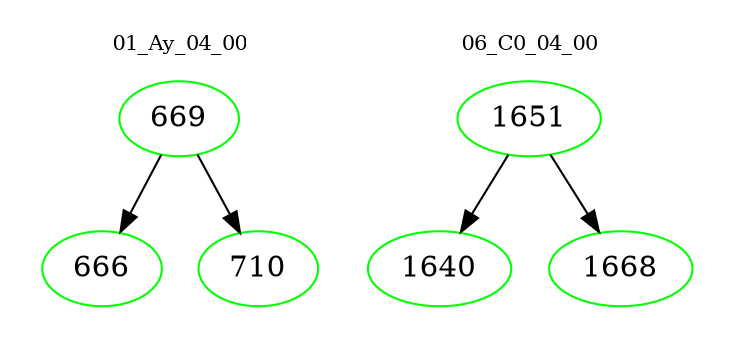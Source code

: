 digraph{
subgraph cluster_0 {
color = white
label = "01_Ay_04_00";
fontsize=10;
T0_669 [label="669", color="green"]
T0_669 -> T0_666 [color="black"]
T0_666 [label="666", color="green"]
T0_669 -> T0_710 [color="black"]
T0_710 [label="710", color="green"]
}
subgraph cluster_1 {
color = white
label = "06_C0_04_00";
fontsize=10;
T1_1651 [label="1651", color="green"]
T1_1651 -> T1_1640 [color="black"]
T1_1640 [label="1640", color="green"]
T1_1651 -> T1_1668 [color="black"]
T1_1668 [label="1668", color="green"]
}
}
